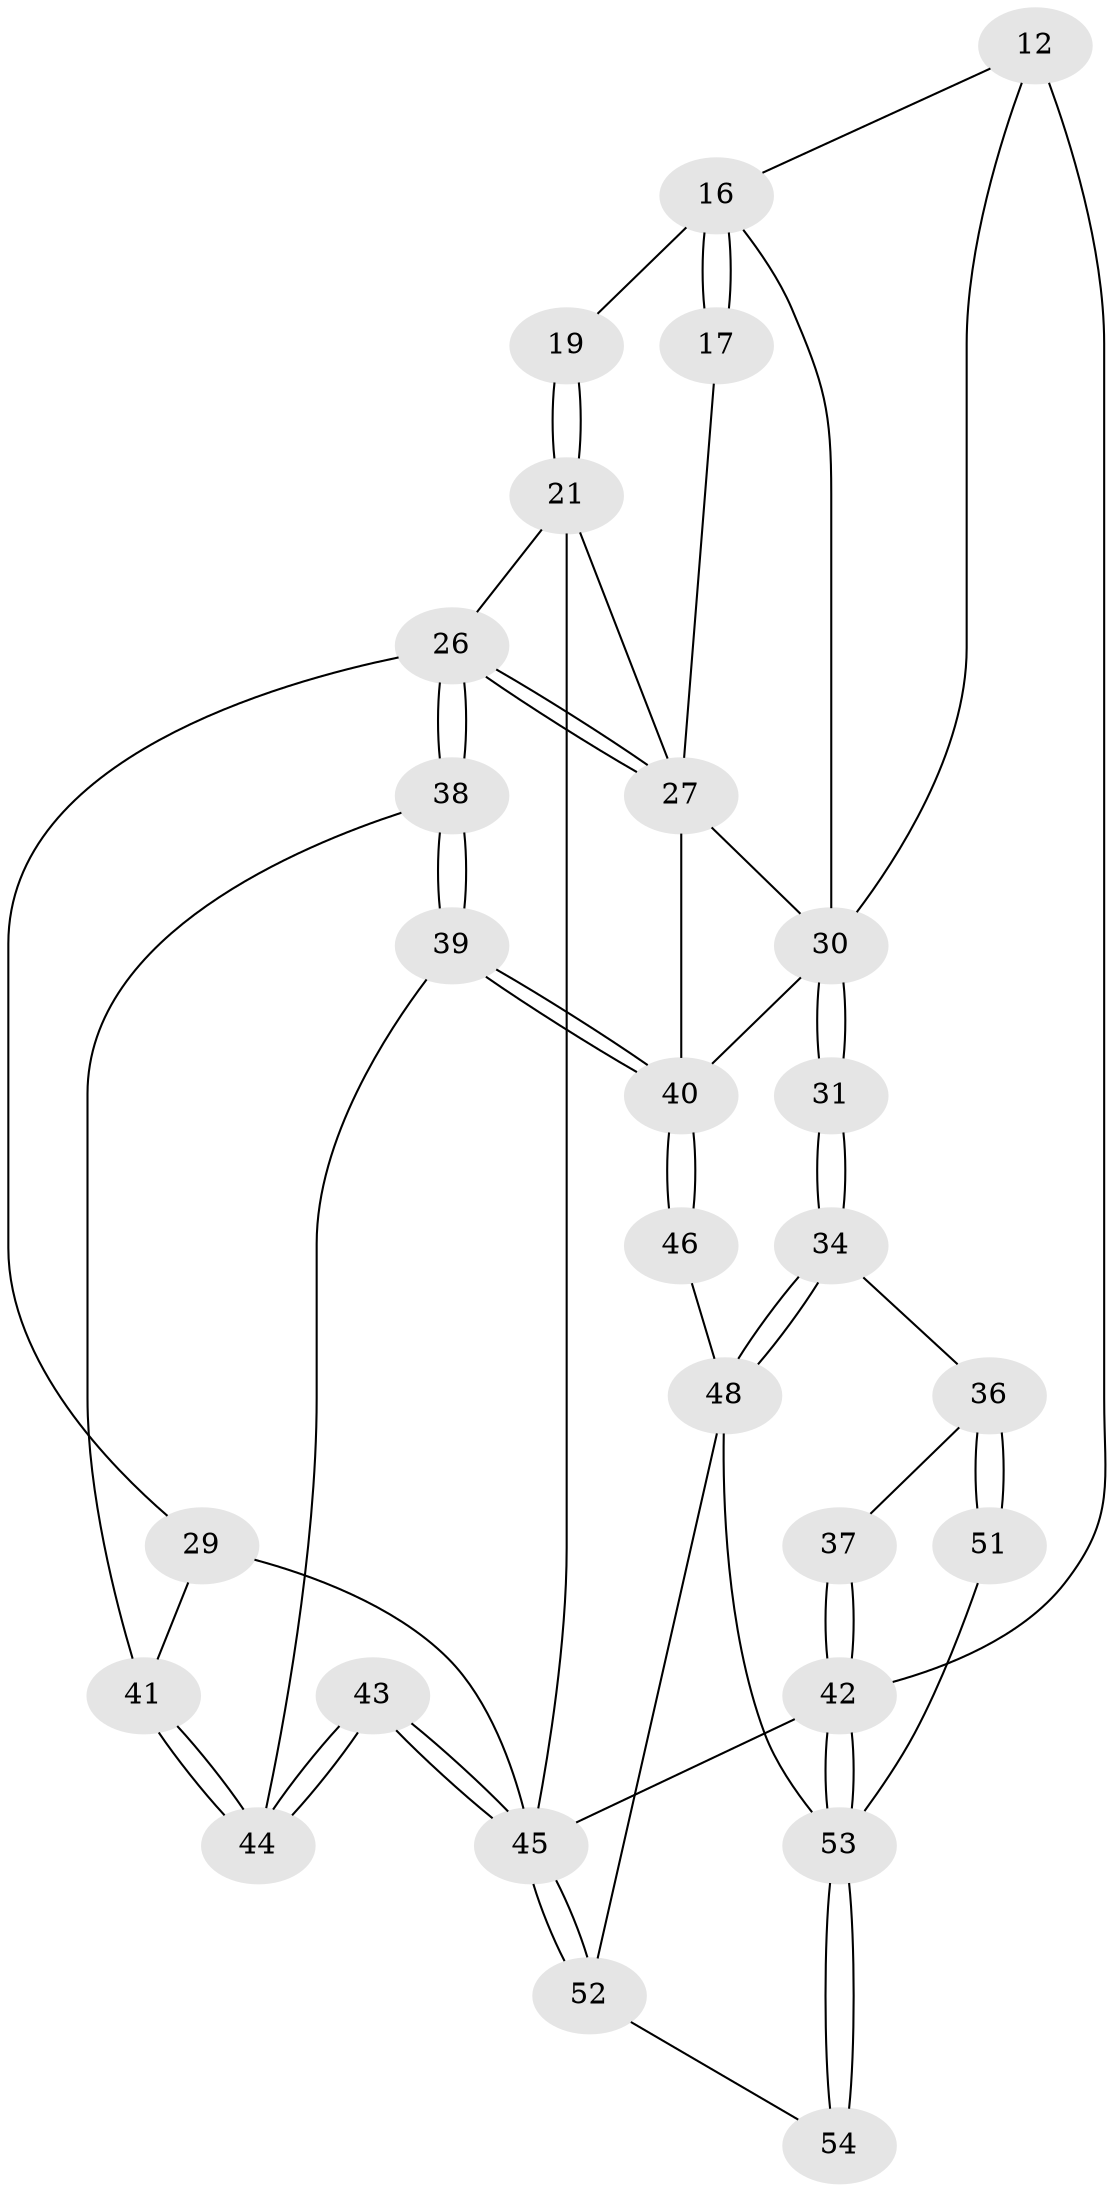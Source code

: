 // original degree distribution, {3: 0.037037037037037035, 4: 0.24074074074074073, 5: 0.5185185185185185, 6: 0.2037037037037037}
// Generated by graph-tools (version 1.1) at 2025/00/03/09/25 05:00:40]
// undirected, 27 vertices, 61 edges
graph export_dot {
graph [start="1"]
  node [color=gray90,style=filled];
  12 [pos="+0+0.24488787953013066",super="+10"];
  16 [pos="+0.5572829450568866+0.17218258026132638",super="+3+13"];
  17 [pos="+0.5430728401139541+0.2528415581569776"];
  19 [pos="+0.7182302687782894+0.11035758503430622",super="+4"];
  21 [pos="+0.7169944212926024+0.22150583512361086",super="+20"];
  26 [pos="+0.7577324131847892+0.4492231079287603",super="+25"];
  27 [pos="+0.6426465654484373+0.396085345295203",super="+22+23"];
  29 [pos="+1+0.3969563329681"];
  30 [pos="+0.34728921869137314+0.5380087228617461",super="+24+15+18"];
  31 [pos="+0.2761722789344917+0.5686766358930443"];
  34 [pos="+0.2754295844477235+0.5697739955332212"];
  36 [pos="+0+0.5985982996084762",super="+35"];
  37 [pos="+0+0.5639625475396827"];
  38 [pos="+0.7732440656223675+0.533477012676432"];
  39 [pos="+0.7777058913473487+0.6644006865790363"];
  40 [pos="+0.6954574866838072+0.7759080196280019",super="+32+33"];
  41 [pos="+1+0.4891183329675574"];
  42 [pos="+0+1",super="+7+11"];
  43 [pos="+1+0.8284470758421142"];
  44 [pos="+0.8743941961538324+0.6487864465892461"];
  45 [pos="+1+1",super="+6+28"];
  46 [pos="+0.6898138791043471+0.7877441020184174"];
  48 [pos="+0.34855312305797476+0.7891431876470879",super="+47"];
  51 [pos="+0.11755260538768358+0.8606459302113917"];
  52 [pos="+0.7040983787857324+1"];
  53 [pos="+0+1",super="+50+49"];
  54 [pos="+0.4367899094988185+1"];
  12 -- 42 [weight=2];
  12 -- 30;
  12 -- 16;
  16 -- 17 [weight=2];
  16 -- 17;
  16 -- 19 [weight=2];
  16 -- 30 [weight=2];
  17 -- 27;
  19 -- 21 [weight=2];
  19 -- 21;
  21 -- 45;
  21 -- 27;
  21 -- 26;
  26 -- 27;
  26 -- 27;
  26 -- 38;
  26 -- 38;
  26 -- 29;
  27 -- 40;
  27 -- 30;
  29 -- 41;
  29 -- 45;
  30 -- 31 [weight=2];
  30 -- 31;
  30 -- 40;
  31 -- 34;
  31 -- 34;
  34 -- 48;
  34 -- 48;
  34 -- 36;
  36 -- 37;
  36 -- 51 [weight=2];
  36 -- 51;
  37 -- 42 [weight=2];
  37 -- 42;
  38 -- 39;
  38 -- 39;
  38 -- 41;
  39 -- 40;
  39 -- 40;
  39 -- 44;
  40 -- 46 [weight=2];
  40 -- 46;
  41 -- 44;
  41 -- 44;
  42 -- 53;
  42 -- 53;
  42 -- 45 [weight=2];
  43 -- 44;
  43 -- 44;
  43 -- 45 [weight=2];
  43 -- 45;
  45 -- 52;
  45 -- 52;
  46 -- 48;
  48 -- 52;
  48 -- 53;
  51 -- 53;
  52 -- 54;
  53 -- 54 [weight=2];
  53 -- 54;
}
